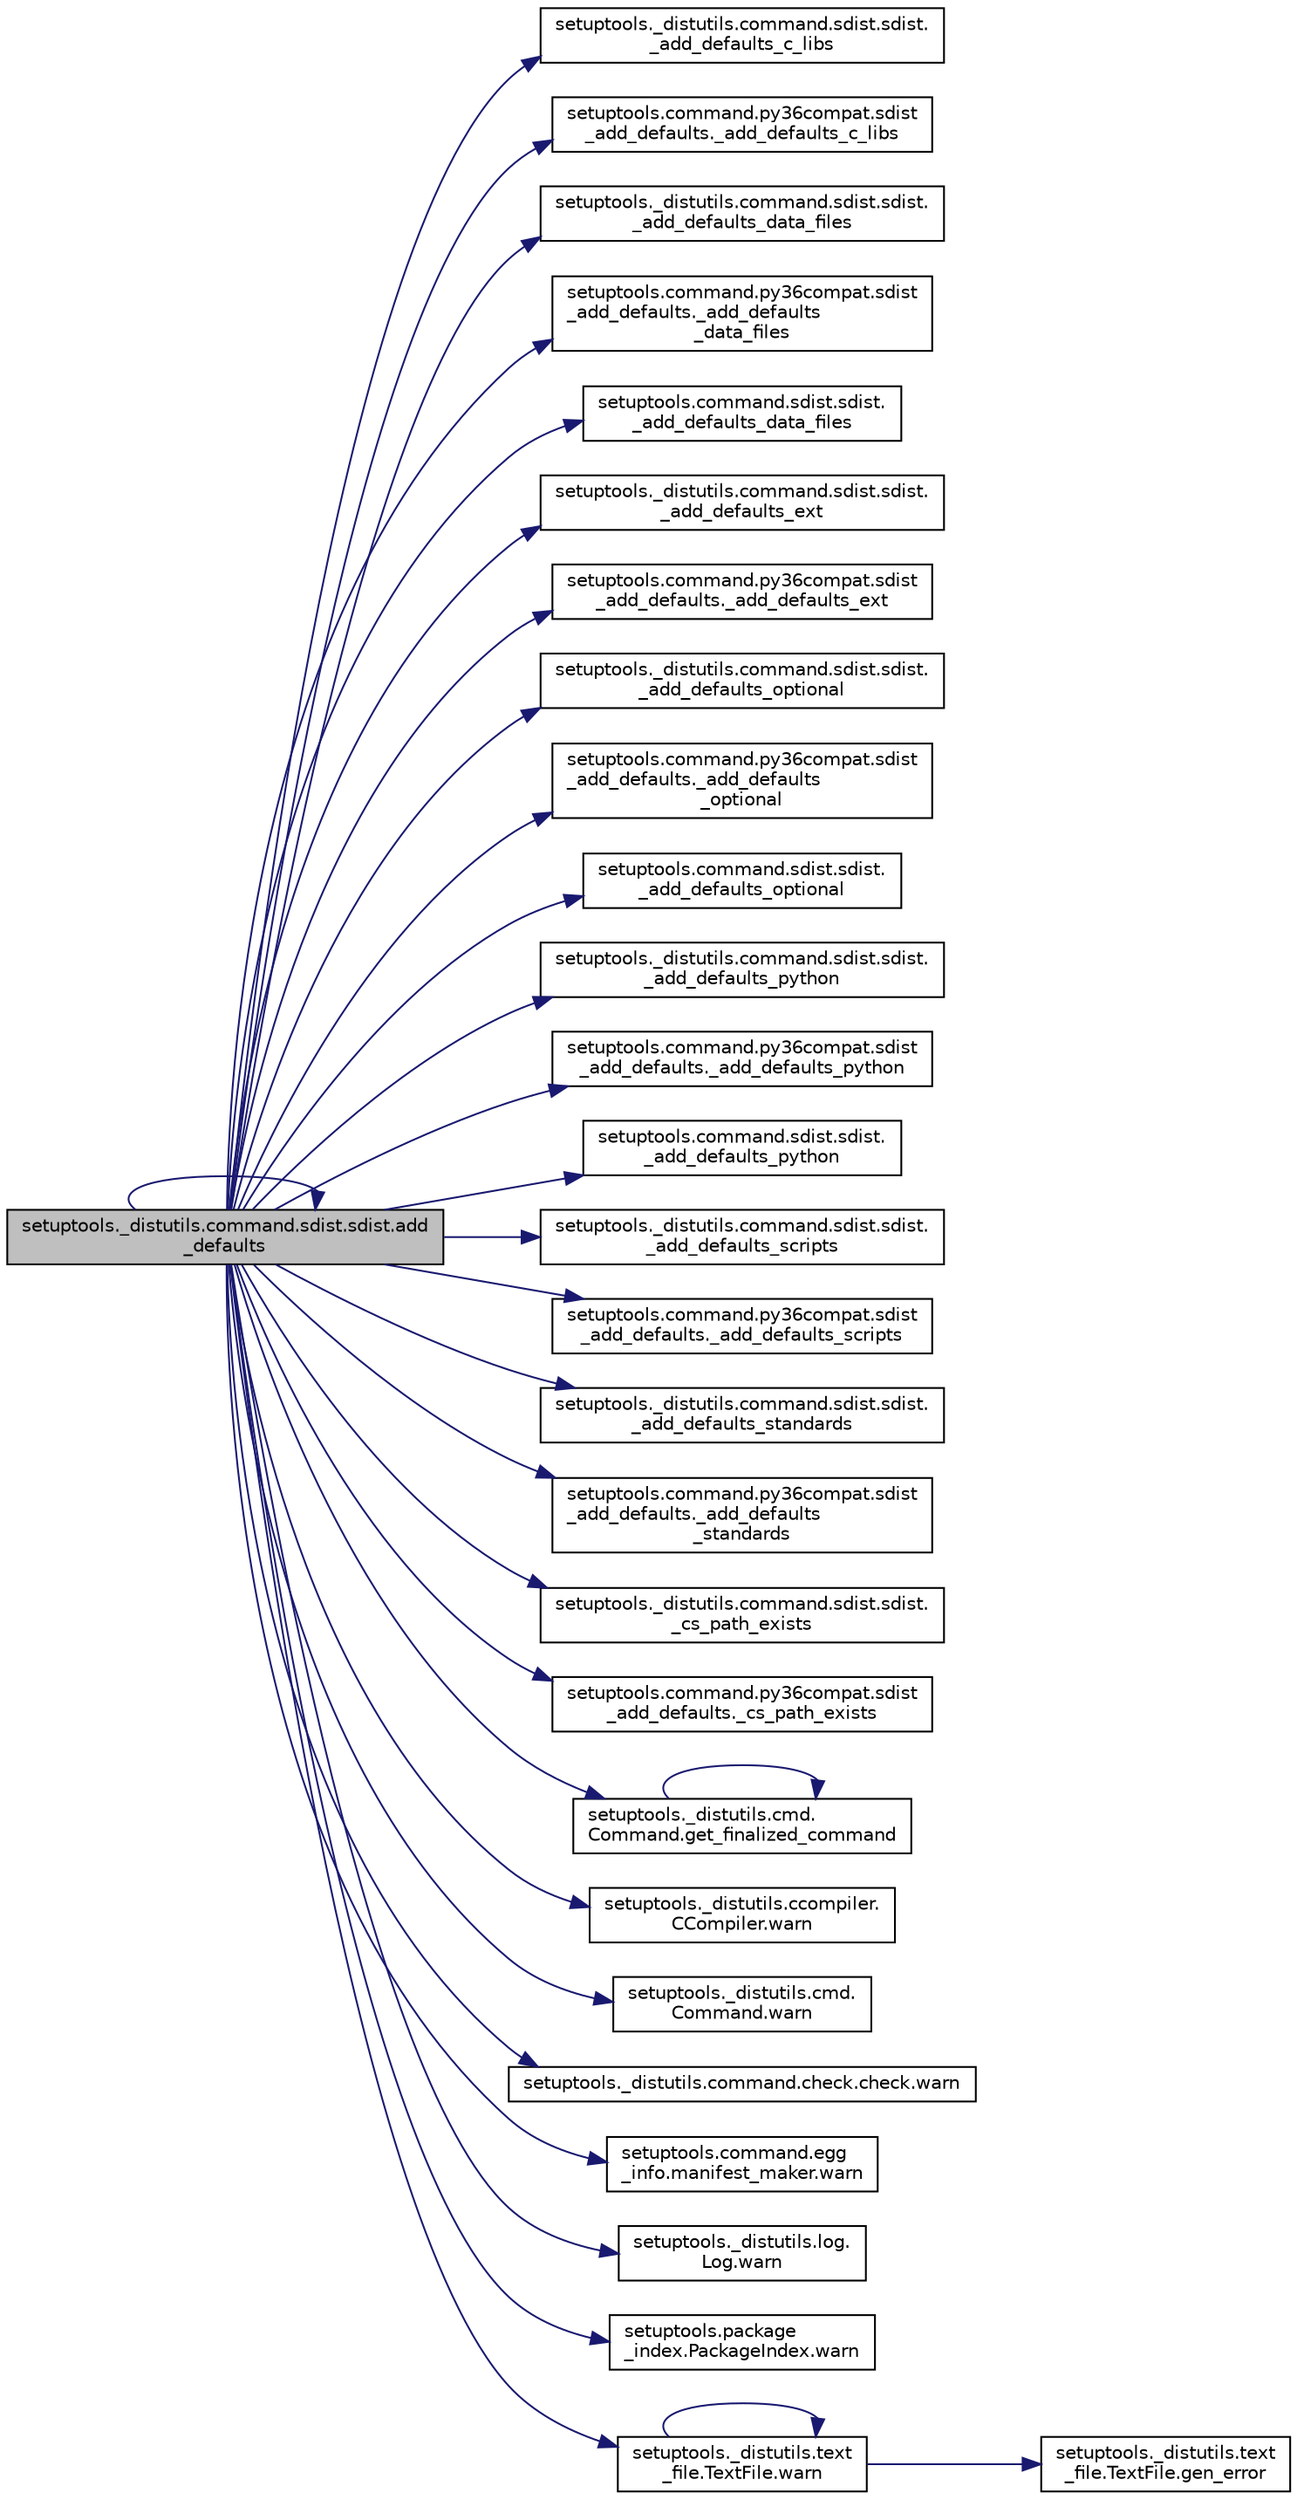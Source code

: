 digraph "setuptools._distutils.command.sdist.sdist.add_defaults"
{
 // LATEX_PDF_SIZE
  edge [fontname="Helvetica",fontsize="10",labelfontname="Helvetica",labelfontsize="10"];
  node [fontname="Helvetica",fontsize="10",shape=record];
  rankdir="LR";
  Node1 [label="setuptools._distutils.command.sdist.sdist.add\l_defaults",height=0.2,width=0.4,color="black", fillcolor="grey75", style="filled", fontcolor="black",tooltip=" "];
  Node1 -> Node2 [color="midnightblue",fontsize="10",style="solid",fontname="Helvetica"];
  Node2 [label="setuptools._distutils.command.sdist.sdist.\l_add_defaults_c_libs",height=0.2,width=0.4,color="black", fillcolor="white", style="filled",URL="$d1/dd7/classsetuptools_1_1__distutils_1_1command_1_1sdist_1_1sdist.html#aab3983246623be53b68d9c4689446cd8",tooltip=" "];
  Node1 -> Node3 [color="midnightblue",fontsize="10",style="solid",fontname="Helvetica"];
  Node3 [label="setuptools.command.py36compat.sdist\l_add_defaults._add_defaults_c_libs",height=0.2,width=0.4,color="black", fillcolor="white", style="filled",URL="$dc/dc6/classsetuptools_1_1command_1_1py36compat_1_1sdist__add__defaults.html#ace6ac52f1ca527e73118b9af93e56a18",tooltip=" "];
  Node1 -> Node4 [color="midnightblue",fontsize="10",style="solid",fontname="Helvetica"];
  Node4 [label="setuptools._distutils.command.sdist.sdist.\l_add_defaults_data_files",height=0.2,width=0.4,color="black", fillcolor="white", style="filled",URL="$d1/dd7/classsetuptools_1_1__distutils_1_1command_1_1sdist_1_1sdist.html#a15618e70f5ca6737018ba17494965af2",tooltip=" "];
  Node1 -> Node5 [color="midnightblue",fontsize="10",style="solid",fontname="Helvetica"];
  Node5 [label="setuptools.command.py36compat.sdist\l_add_defaults._add_defaults\l_data_files",height=0.2,width=0.4,color="black", fillcolor="white", style="filled",URL="$dc/dc6/classsetuptools_1_1command_1_1py36compat_1_1sdist__add__defaults.html#aff16222867641d9246c07bef42c45cec",tooltip=" "];
  Node1 -> Node6 [color="midnightblue",fontsize="10",style="solid",fontname="Helvetica"];
  Node6 [label="setuptools.command.sdist.sdist.\l_add_defaults_data_files",height=0.2,width=0.4,color="black", fillcolor="white", style="filled",URL="$de/d02/classsetuptools_1_1command_1_1sdist_1_1sdist.html#ac69ca1cc7194ece975c4c5245750f2c1",tooltip=" "];
  Node1 -> Node7 [color="midnightblue",fontsize="10",style="solid",fontname="Helvetica"];
  Node7 [label="setuptools._distutils.command.sdist.sdist.\l_add_defaults_ext",height=0.2,width=0.4,color="black", fillcolor="white", style="filled",URL="$d1/dd7/classsetuptools_1_1__distutils_1_1command_1_1sdist_1_1sdist.html#a69ad0c573d2f96044dbe31f7079c29d3",tooltip=" "];
  Node1 -> Node8 [color="midnightblue",fontsize="10",style="solid",fontname="Helvetica"];
  Node8 [label="setuptools.command.py36compat.sdist\l_add_defaults._add_defaults_ext",height=0.2,width=0.4,color="black", fillcolor="white", style="filled",URL="$dc/dc6/classsetuptools_1_1command_1_1py36compat_1_1sdist__add__defaults.html#a3b67762b4eb4dda3d51630529c221cbf",tooltip=" "];
  Node1 -> Node9 [color="midnightblue",fontsize="10",style="solid",fontname="Helvetica"];
  Node9 [label="setuptools._distutils.command.sdist.sdist.\l_add_defaults_optional",height=0.2,width=0.4,color="black", fillcolor="white", style="filled",URL="$d1/dd7/classsetuptools_1_1__distutils_1_1command_1_1sdist_1_1sdist.html#a5360e5ddfe47828341e0412f204c5576",tooltip=" "];
  Node1 -> Node10 [color="midnightblue",fontsize="10",style="solid",fontname="Helvetica"];
  Node10 [label="setuptools.command.py36compat.sdist\l_add_defaults._add_defaults\l_optional",height=0.2,width=0.4,color="black", fillcolor="white", style="filled",URL="$dc/dc6/classsetuptools_1_1command_1_1py36compat_1_1sdist__add__defaults.html#aa3357fb76ddf2cfe864a6b74a6eef079",tooltip=" "];
  Node1 -> Node11 [color="midnightblue",fontsize="10",style="solid",fontname="Helvetica"];
  Node11 [label="setuptools.command.sdist.sdist.\l_add_defaults_optional",height=0.2,width=0.4,color="black", fillcolor="white", style="filled",URL="$de/d02/classsetuptools_1_1command_1_1sdist_1_1sdist.html#aa04776a62ee3db222963cbaffde9c93f",tooltip=" "];
  Node1 -> Node12 [color="midnightblue",fontsize="10",style="solid",fontname="Helvetica"];
  Node12 [label="setuptools._distutils.command.sdist.sdist.\l_add_defaults_python",height=0.2,width=0.4,color="black", fillcolor="white", style="filled",URL="$d1/dd7/classsetuptools_1_1__distutils_1_1command_1_1sdist_1_1sdist.html#a0ae90072c80f705e23a7c3ab6ddb91f5",tooltip=" "];
  Node1 -> Node13 [color="midnightblue",fontsize="10",style="solid",fontname="Helvetica"];
  Node13 [label="setuptools.command.py36compat.sdist\l_add_defaults._add_defaults_python",height=0.2,width=0.4,color="black", fillcolor="white", style="filled",URL="$dc/dc6/classsetuptools_1_1command_1_1py36compat_1_1sdist__add__defaults.html#a61a0a0a3edba1330cc23aec475001259",tooltip=" "];
  Node1 -> Node14 [color="midnightblue",fontsize="10",style="solid",fontname="Helvetica"];
  Node14 [label="setuptools.command.sdist.sdist.\l_add_defaults_python",height=0.2,width=0.4,color="black", fillcolor="white", style="filled",URL="$de/d02/classsetuptools_1_1command_1_1sdist_1_1sdist.html#a2c8772d91af8957504fc4510244fb2ef",tooltip=" "];
  Node1 -> Node15 [color="midnightblue",fontsize="10",style="solid",fontname="Helvetica"];
  Node15 [label="setuptools._distutils.command.sdist.sdist.\l_add_defaults_scripts",height=0.2,width=0.4,color="black", fillcolor="white", style="filled",URL="$d1/dd7/classsetuptools_1_1__distutils_1_1command_1_1sdist_1_1sdist.html#ac6ca6726caf27bcce00e730626a2d4ff",tooltip=" "];
  Node1 -> Node16 [color="midnightblue",fontsize="10",style="solid",fontname="Helvetica"];
  Node16 [label="setuptools.command.py36compat.sdist\l_add_defaults._add_defaults_scripts",height=0.2,width=0.4,color="black", fillcolor="white", style="filled",URL="$dc/dc6/classsetuptools_1_1command_1_1py36compat_1_1sdist__add__defaults.html#ab36a20547f2df8ab95d64e31f00b2220",tooltip=" "];
  Node1 -> Node17 [color="midnightblue",fontsize="10",style="solid",fontname="Helvetica"];
  Node17 [label="setuptools._distutils.command.sdist.sdist.\l_add_defaults_standards",height=0.2,width=0.4,color="black", fillcolor="white", style="filled",URL="$d1/dd7/classsetuptools_1_1__distutils_1_1command_1_1sdist_1_1sdist.html#a5854afe79689e03d99e410d8fe4f856d",tooltip=" "];
  Node1 -> Node18 [color="midnightblue",fontsize="10",style="solid",fontname="Helvetica"];
  Node18 [label="setuptools.command.py36compat.sdist\l_add_defaults._add_defaults\l_standards",height=0.2,width=0.4,color="black", fillcolor="white", style="filled",URL="$dc/dc6/classsetuptools_1_1command_1_1py36compat_1_1sdist__add__defaults.html#ac3d9afc1b59ddba5941b5020435b999c",tooltip=" "];
  Node1 -> Node19 [color="midnightblue",fontsize="10",style="solid",fontname="Helvetica"];
  Node19 [label="setuptools._distutils.command.sdist.sdist.\l_cs_path_exists",height=0.2,width=0.4,color="black", fillcolor="white", style="filled",URL="$d1/dd7/classsetuptools_1_1__distutils_1_1command_1_1sdist_1_1sdist.html#a31614c2d005fbb49e81facec1d438f34",tooltip=" "];
  Node1 -> Node20 [color="midnightblue",fontsize="10",style="solid",fontname="Helvetica"];
  Node20 [label="setuptools.command.py36compat.sdist\l_add_defaults._cs_path_exists",height=0.2,width=0.4,color="black", fillcolor="white", style="filled",URL="$dc/dc6/classsetuptools_1_1command_1_1py36compat_1_1sdist__add__defaults.html#afc555088e140d278ce9952d81769bdba",tooltip=" "];
  Node1 -> Node1 [color="midnightblue",fontsize="10",style="solid",fontname="Helvetica"];
  Node1 -> Node21 [color="midnightblue",fontsize="10",style="solid",fontname="Helvetica"];
  Node21 [label="setuptools._distutils.cmd.\lCommand.get_finalized_command",height=0.2,width=0.4,color="black", fillcolor="white", style="filled",URL="$dd/df5/classsetuptools_1_1__distutils_1_1cmd_1_1_command.html#a09d3bf8e912072dce360a2e78d28cd75",tooltip=" "];
  Node21 -> Node21 [color="midnightblue",fontsize="10",style="solid",fontname="Helvetica"];
  Node1 -> Node22 [color="midnightblue",fontsize="10",style="solid",fontname="Helvetica"];
  Node22 [label="setuptools._distutils.ccompiler.\lCCompiler.warn",height=0.2,width=0.4,color="black", fillcolor="white", style="filled",URL="$d0/daa/classsetuptools_1_1__distutils_1_1ccompiler_1_1_c_compiler.html#a05053eb5be68cf2f96df1c6e7acf29ff",tooltip=" "];
  Node1 -> Node23 [color="midnightblue",fontsize="10",style="solid",fontname="Helvetica"];
  Node23 [label="setuptools._distutils.cmd.\lCommand.warn",height=0.2,width=0.4,color="black", fillcolor="white", style="filled",URL="$dd/df5/classsetuptools_1_1__distutils_1_1cmd_1_1_command.html#a6ebd8c0c6b84226dbf999232ac4a33a4",tooltip=" "];
  Node1 -> Node24 [color="midnightblue",fontsize="10",style="solid",fontname="Helvetica"];
  Node24 [label="setuptools._distutils.command.check.check.warn",height=0.2,width=0.4,color="black", fillcolor="white", style="filled",URL="$de/dea/classsetuptools_1_1__distutils_1_1command_1_1check_1_1check.html#a459238fa6e004dd27eb3bfb9979e384e",tooltip=" "];
  Node1 -> Node25 [color="midnightblue",fontsize="10",style="solid",fontname="Helvetica"];
  Node25 [label="setuptools.command.egg\l_info.manifest_maker.warn",height=0.2,width=0.4,color="black", fillcolor="white", style="filled",URL="$df/d4c/classsetuptools_1_1command_1_1egg__info_1_1manifest__maker.html#a6d4e84dac2e0fa3473f8b9cfa9e942ed",tooltip=" "];
  Node1 -> Node26 [color="midnightblue",fontsize="10",style="solid",fontname="Helvetica"];
  Node26 [label="setuptools._distutils.log.\lLog.warn",height=0.2,width=0.4,color="black", fillcolor="white", style="filled",URL="$d8/d63/classsetuptools_1_1__distutils_1_1log_1_1_log.html#a182e5bb04f311589180e3ba758fa86f6",tooltip=" "];
  Node1 -> Node27 [color="midnightblue",fontsize="10",style="solid",fontname="Helvetica"];
  Node27 [label="setuptools.package\l_index.PackageIndex.warn",height=0.2,width=0.4,color="black", fillcolor="white", style="filled",URL="$d4/dea/classsetuptools_1_1package__index_1_1_package_index.html#a7d346bc4f928415e4f256ced7684f02a",tooltip=" "];
  Node1 -> Node28 [color="midnightblue",fontsize="10",style="solid",fontname="Helvetica"];
  Node28 [label="setuptools._distutils.text\l_file.TextFile.warn",height=0.2,width=0.4,color="black", fillcolor="white", style="filled",URL="$da/d41/classsetuptools_1_1__distutils_1_1text__file_1_1_text_file.html#ad1e288f07d9181231045ac5e7e0ae842",tooltip=" "];
  Node28 -> Node29 [color="midnightblue",fontsize="10",style="solid",fontname="Helvetica"];
  Node29 [label="setuptools._distutils.text\l_file.TextFile.gen_error",height=0.2,width=0.4,color="black", fillcolor="white", style="filled",URL="$da/d41/classsetuptools_1_1__distutils_1_1text__file_1_1_text_file.html#a52ca2c96ed7641a207a2573ff953d44d",tooltip=" "];
  Node28 -> Node28 [color="midnightblue",fontsize="10",style="solid",fontname="Helvetica"];
}
